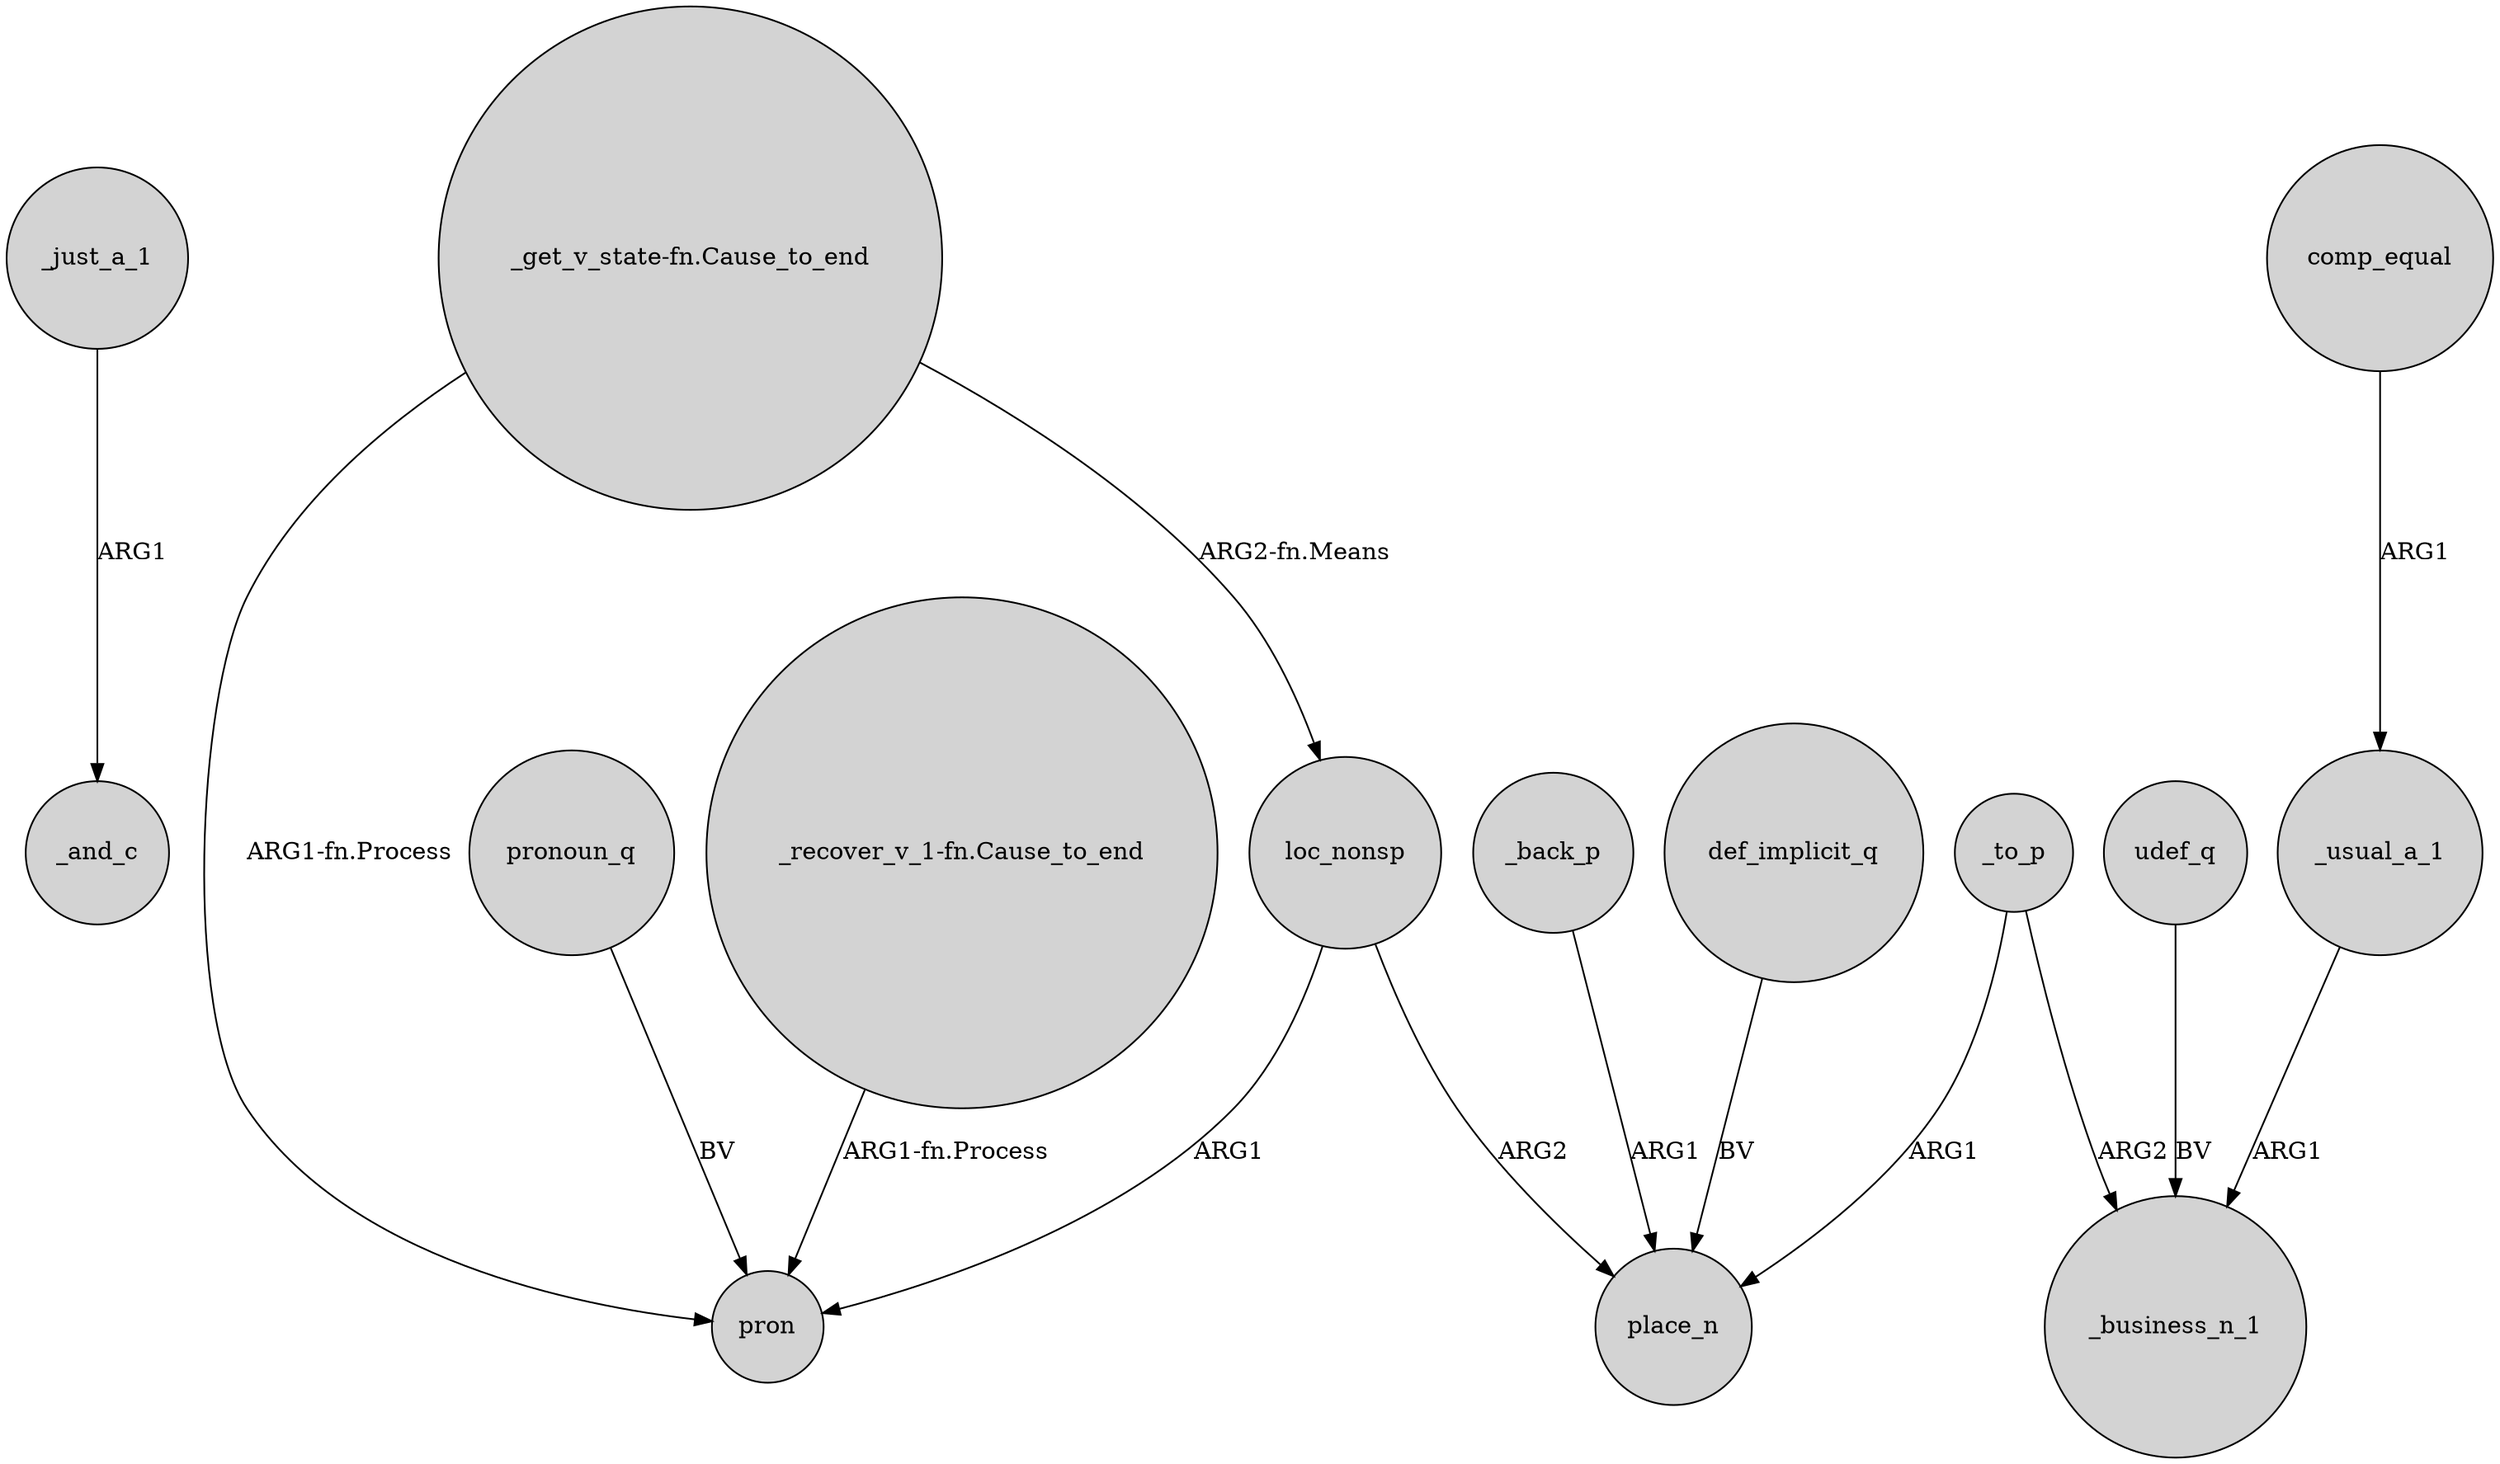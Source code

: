 digraph {
	node [shape=circle style=filled]
	_just_a_1 -> _and_c [label=ARG1]
	_back_p -> place_n [label=ARG1]
	loc_nonsp -> place_n [label=ARG2]
	comp_equal -> _usual_a_1 [label=ARG1]
	udef_q -> _business_n_1 [label=BV]
	def_implicit_q -> place_n [label=BV]
	_to_p -> place_n [label=ARG1]
	_usual_a_1 -> _business_n_1 [label=ARG1]
	"_get_v_state-fn.Cause_to_end" -> loc_nonsp [label="ARG2-fn.Means"]
	"_get_v_state-fn.Cause_to_end" -> pron [label="ARG1-fn.Process"]
	loc_nonsp -> pron [label=ARG1]
	pronoun_q -> pron [label=BV]
	_to_p -> _business_n_1 [label=ARG2]
	"_recover_v_1-fn.Cause_to_end" -> pron [label="ARG1-fn.Process"]
}
